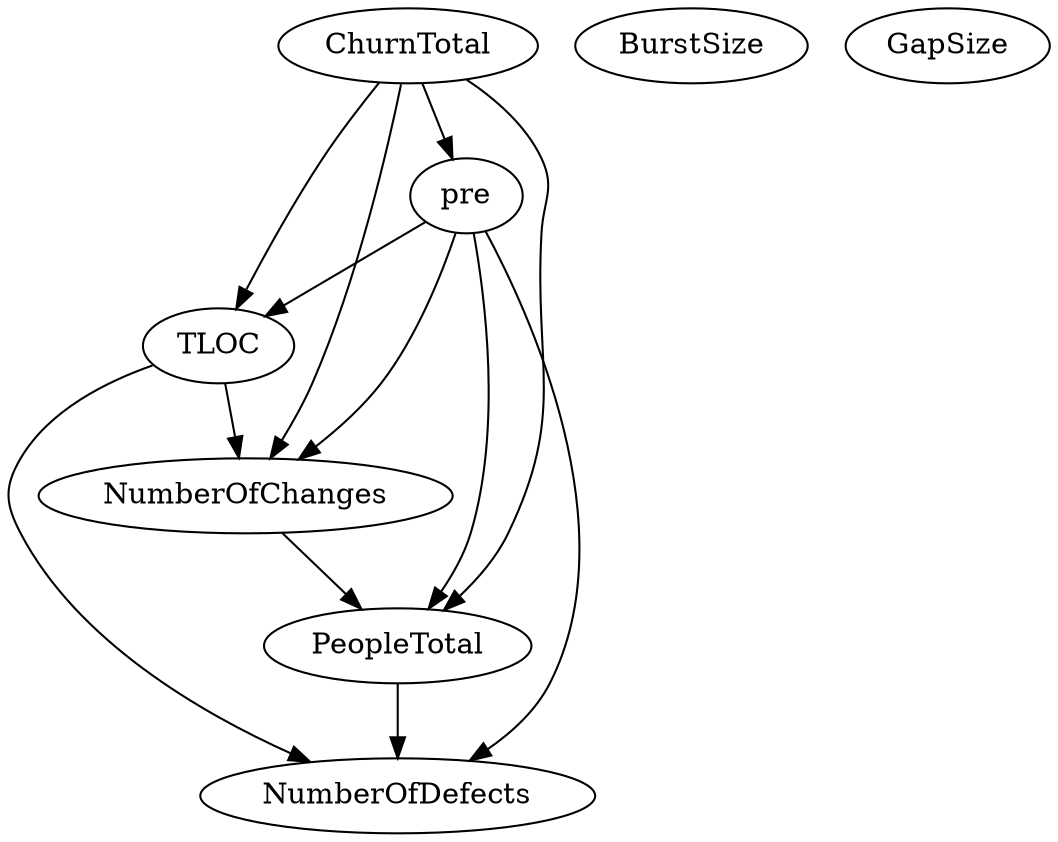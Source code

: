 digraph {
   PeopleTotal;
   NumberOfChanges;
   ChurnTotal;
   TLOC;
   pre;
   NumberOfDefects;
   BurstSize;
   GapSize;
   PeopleTotal -> NumberOfDefects;
   NumberOfChanges -> PeopleTotal;
   ChurnTotal -> PeopleTotal;
   ChurnTotal -> NumberOfChanges;
   ChurnTotal -> TLOC;
   ChurnTotal -> pre;
   TLOC -> NumberOfChanges;
   TLOC -> NumberOfDefects;
   pre -> PeopleTotal;
   pre -> NumberOfChanges;
   pre -> TLOC;
   pre -> NumberOfDefects;
}
